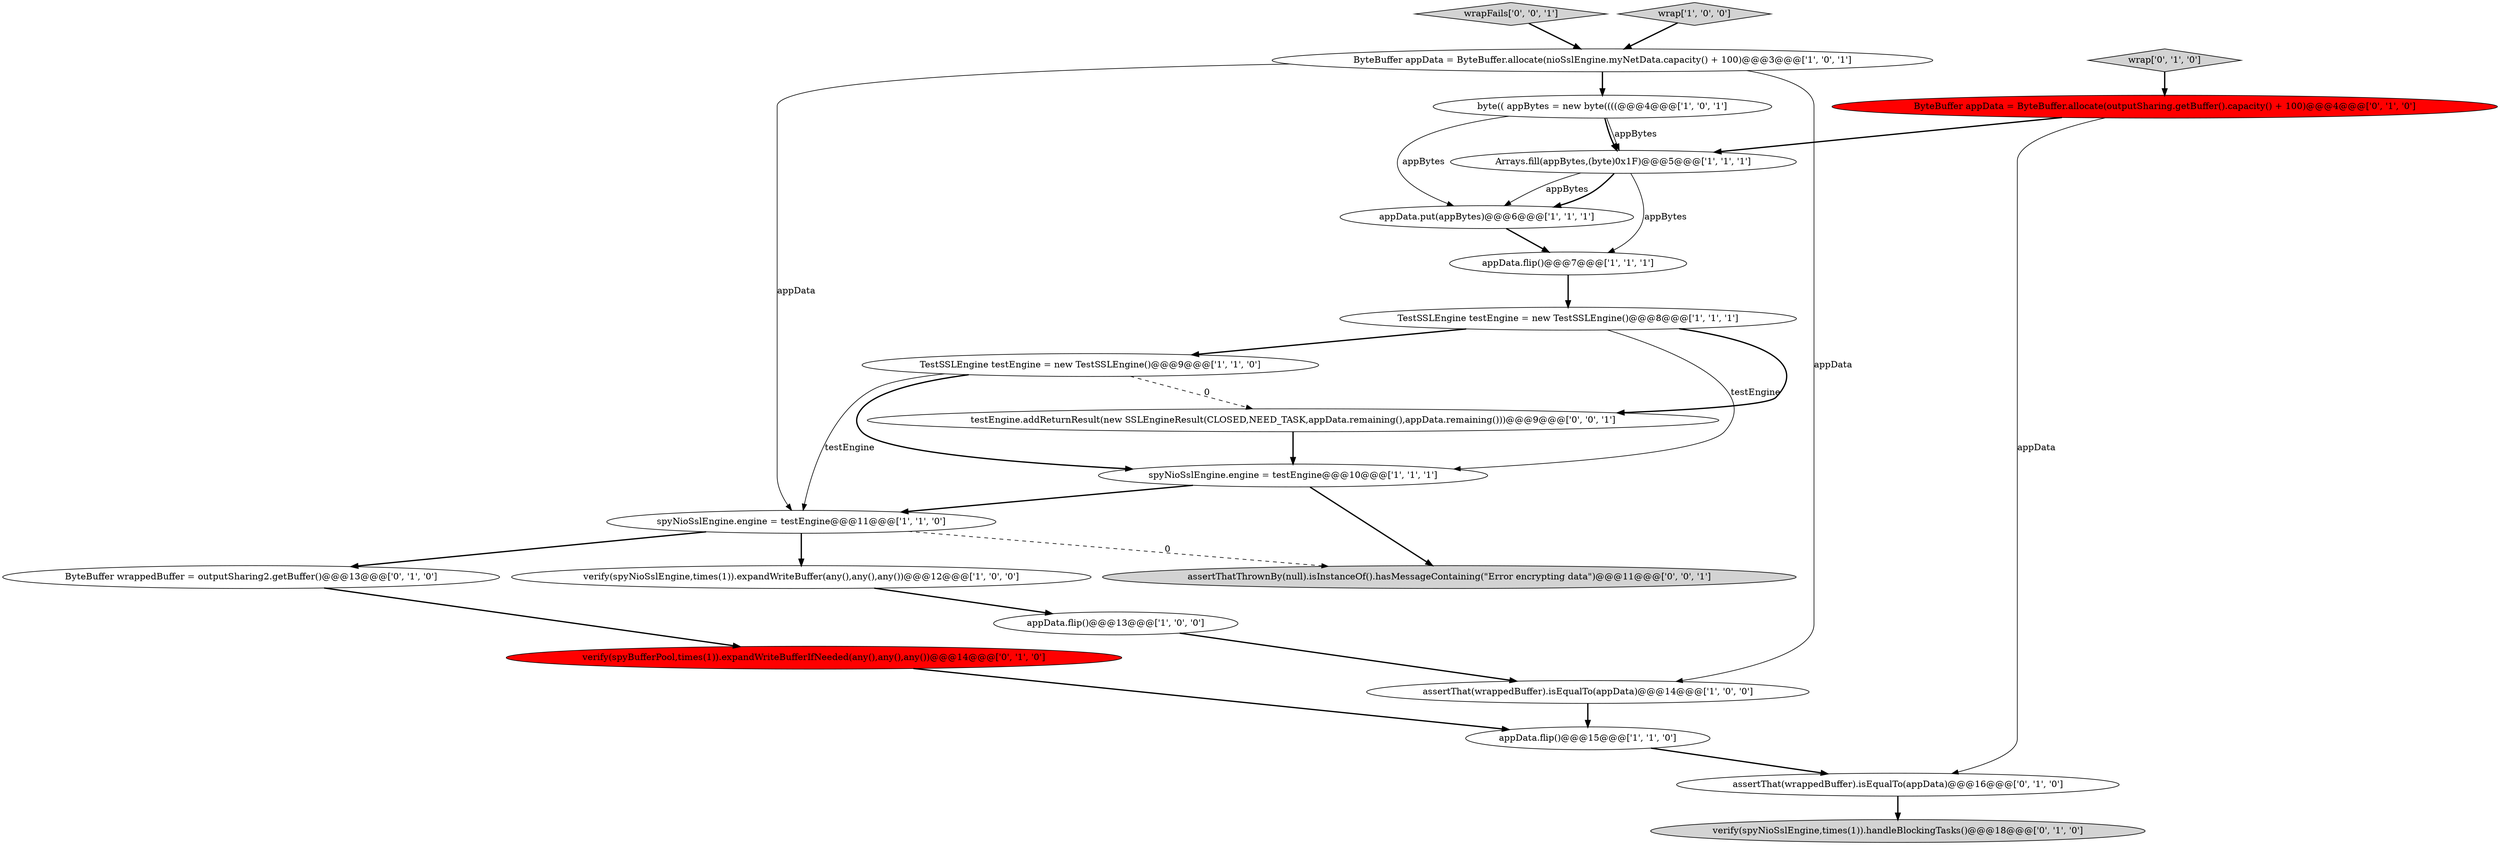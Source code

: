 digraph {
20 [style = filled, label = "wrapFails['0', '0', '1']", fillcolor = lightgray, shape = diamond image = "AAA0AAABBB3BBB"];
14 [style = filled, label = "ByteBuffer wrappedBuffer = outputSharing2.getBuffer()@@@13@@@['0', '1', '0']", fillcolor = white, shape = ellipse image = "AAA0AAABBB2BBB"];
11 [style = filled, label = "ByteBuffer appData = ByteBuffer.allocate(nioSslEngine.myNetData.capacity() + 100)@@@3@@@['1', '0', '1']", fillcolor = white, shape = ellipse image = "AAA0AAABBB1BBB"];
2 [style = filled, label = "appData.put(appBytes)@@@6@@@['1', '1', '1']", fillcolor = white, shape = ellipse image = "AAA0AAABBB1BBB"];
1 [style = filled, label = "wrap['1', '0', '0']", fillcolor = lightgray, shape = diamond image = "AAA0AAABBB1BBB"];
12 [style = filled, label = "TestSSLEngine testEngine = new TestSSLEngine()@@@8@@@['1', '1', '1']", fillcolor = white, shape = ellipse image = "AAA0AAABBB1BBB"];
16 [style = filled, label = "ByteBuffer appData = ByteBuffer.allocate(outputSharing.getBuffer().capacity() + 100)@@@4@@@['0', '1', '0']", fillcolor = red, shape = ellipse image = "AAA1AAABBB2BBB"];
17 [style = filled, label = "wrap['0', '1', '0']", fillcolor = lightgray, shape = diamond image = "AAA0AAABBB2BBB"];
13 [style = filled, label = "appData.flip()@@@7@@@['1', '1', '1']", fillcolor = white, shape = ellipse image = "AAA0AAABBB1BBB"];
18 [style = filled, label = "assertThat(wrappedBuffer).isEqualTo(appData)@@@16@@@['0', '1', '0']", fillcolor = white, shape = ellipse image = "AAA0AAABBB2BBB"];
7 [style = filled, label = "spyNioSslEngine.engine = testEngine@@@11@@@['1', '1', '0']", fillcolor = white, shape = ellipse image = "AAA0AAABBB1BBB"];
9 [style = filled, label = "TestSSLEngine testEngine = new TestSSLEngine()@@@9@@@['1', '1', '0']", fillcolor = white, shape = ellipse image = "AAA0AAABBB1BBB"];
4 [style = filled, label = "spyNioSslEngine.engine = testEngine@@@10@@@['1', '1', '1']", fillcolor = white, shape = ellipse image = "AAA0AAABBB1BBB"];
19 [style = filled, label = "verify(spyNioSslEngine,times(1)).handleBlockingTasks()@@@18@@@['0', '1', '0']", fillcolor = lightgray, shape = ellipse image = "AAA0AAABBB2BBB"];
0 [style = filled, label = "Arrays.fill(appBytes,(byte)0x1F)@@@5@@@['1', '1', '1']", fillcolor = white, shape = ellipse image = "AAA0AAABBB1BBB"];
3 [style = filled, label = "byte(( appBytes = new byte((((@@@4@@@['1', '0', '1']", fillcolor = white, shape = ellipse image = "AAA0AAABBB1BBB"];
22 [style = filled, label = "testEngine.addReturnResult(new SSLEngineResult(CLOSED,NEED_TASK,appData.remaining(),appData.remaining()))@@@9@@@['0', '0', '1']", fillcolor = white, shape = ellipse image = "AAA0AAABBB3BBB"];
6 [style = filled, label = "verify(spyNioSslEngine,times(1)).expandWriteBuffer(any(),any(),any())@@@12@@@['1', '0', '0']", fillcolor = white, shape = ellipse image = "AAA0AAABBB1BBB"];
8 [style = filled, label = "appData.flip()@@@13@@@['1', '0', '0']", fillcolor = white, shape = ellipse image = "AAA0AAABBB1BBB"];
10 [style = filled, label = "appData.flip()@@@15@@@['1', '1', '0']", fillcolor = white, shape = ellipse image = "AAA0AAABBB1BBB"];
5 [style = filled, label = "assertThat(wrappedBuffer).isEqualTo(appData)@@@14@@@['1', '0', '0']", fillcolor = white, shape = ellipse image = "AAA0AAABBB1BBB"];
15 [style = filled, label = "verify(spyBufferPool,times(1)).expandWriteBufferIfNeeded(any(),any(),any())@@@14@@@['0', '1', '0']", fillcolor = red, shape = ellipse image = "AAA1AAABBB2BBB"];
21 [style = filled, label = "assertThatThrownBy(null).isInstanceOf().hasMessageContaining(\"Error encrypting data\")@@@11@@@['0', '0', '1']", fillcolor = lightgray, shape = ellipse image = "AAA0AAABBB3BBB"];
5->10 [style = bold, label=""];
10->18 [style = bold, label=""];
16->0 [style = bold, label=""];
15->10 [style = bold, label=""];
7->21 [style = dashed, label="0"];
12->4 [style = solid, label="testEngine"];
0->2 [style = solid, label="appBytes"];
9->4 [style = bold, label=""];
0->2 [style = bold, label=""];
18->19 [style = bold, label=""];
4->21 [style = bold, label=""];
9->22 [style = dashed, label="0"];
12->9 [style = bold, label=""];
0->13 [style = solid, label="appBytes"];
9->7 [style = solid, label="testEngine"];
4->7 [style = bold, label=""];
3->0 [style = bold, label=""];
1->11 [style = bold, label=""];
16->18 [style = solid, label="appData"];
2->13 [style = bold, label=""];
7->14 [style = bold, label=""];
22->4 [style = bold, label=""];
3->2 [style = solid, label="appBytes"];
3->0 [style = solid, label="appBytes"];
13->12 [style = bold, label=""];
8->5 [style = bold, label=""];
11->3 [style = bold, label=""];
6->8 [style = bold, label=""];
7->6 [style = bold, label=""];
14->15 [style = bold, label=""];
11->5 [style = solid, label="appData"];
12->22 [style = bold, label=""];
11->7 [style = solid, label="appData"];
17->16 [style = bold, label=""];
20->11 [style = bold, label=""];
}
